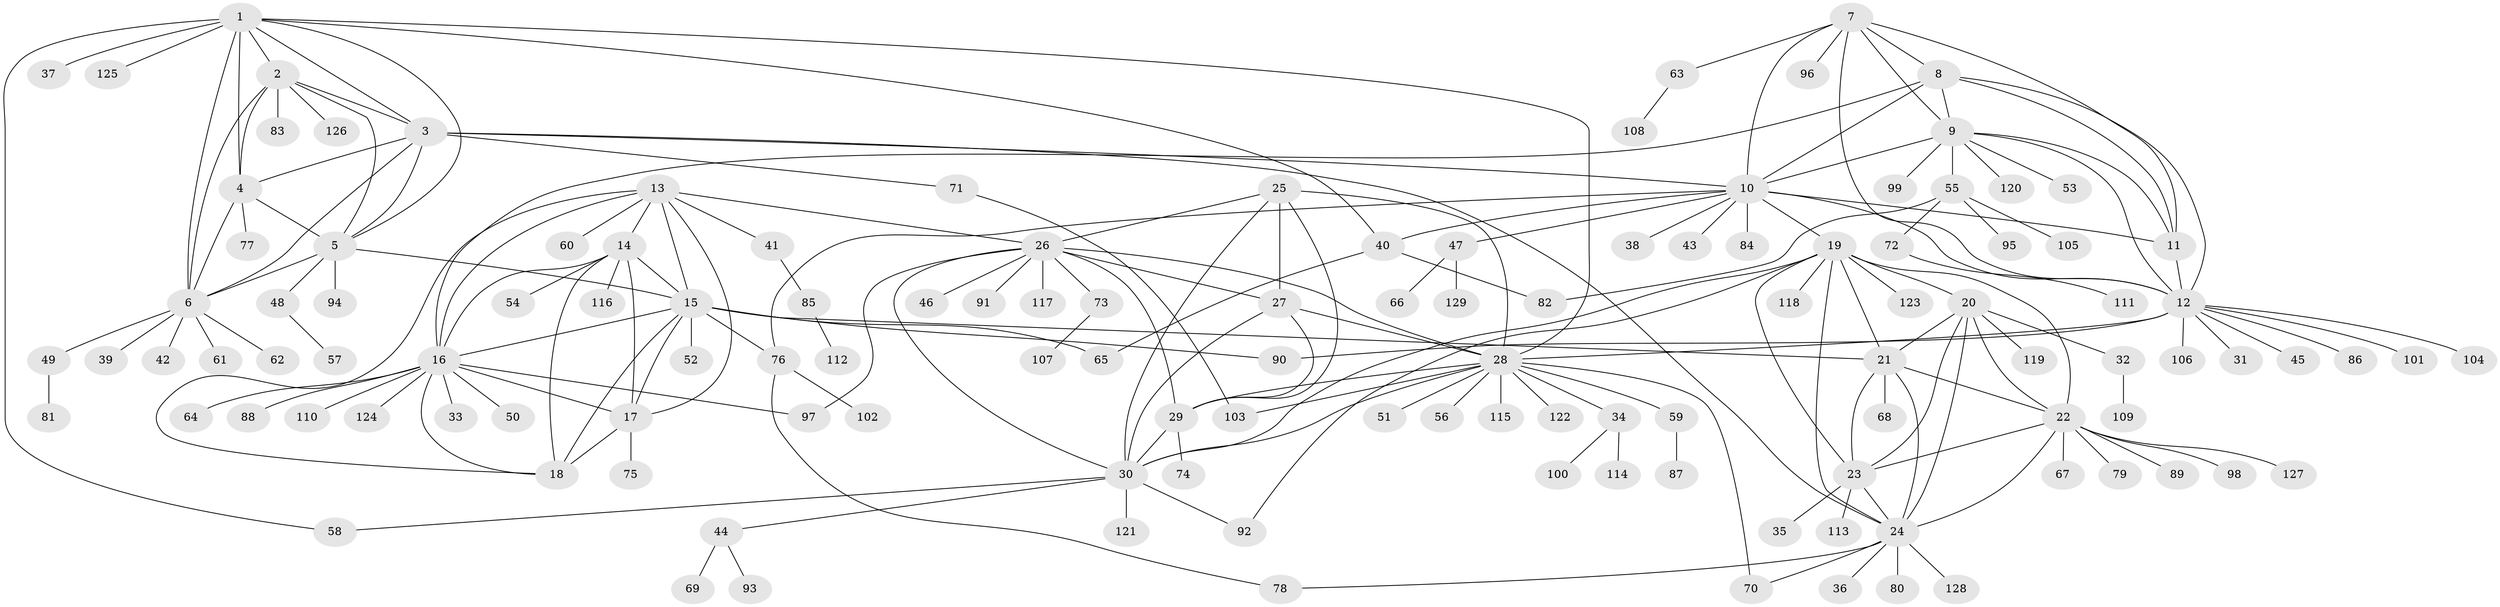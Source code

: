 // Generated by graph-tools (version 1.1) at 2025/26/03/09/25 03:26:46]
// undirected, 129 vertices, 195 edges
graph export_dot {
graph [start="1"]
  node [color=gray90,style=filled];
  1;
  2;
  3;
  4;
  5;
  6;
  7;
  8;
  9;
  10;
  11;
  12;
  13;
  14;
  15;
  16;
  17;
  18;
  19;
  20;
  21;
  22;
  23;
  24;
  25;
  26;
  27;
  28;
  29;
  30;
  31;
  32;
  33;
  34;
  35;
  36;
  37;
  38;
  39;
  40;
  41;
  42;
  43;
  44;
  45;
  46;
  47;
  48;
  49;
  50;
  51;
  52;
  53;
  54;
  55;
  56;
  57;
  58;
  59;
  60;
  61;
  62;
  63;
  64;
  65;
  66;
  67;
  68;
  69;
  70;
  71;
  72;
  73;
  74;
  75;
  76;
  77;
  78;
  79;
  80;
  81;
  82;
  83;
  84;
  85;
  86;
  87;
  88;
  89;
  90;
  91;
  92;
  93;
  94;
  95;
  96;
  97;
  98;
  99;
  100;
  101;
  102;
  103;
  104;
  105;
  106;
  107;
  108;
  109;
  110;
  111;
  112;
  113;
  114;
  115;
  116;
  117;
  118;
  119;
  120;
  121;
  122;
  123;
  124;
  125;
  126;
  127;
  128;
  129;
  1 -- 2;
  1 -- 3;
  1 -- 4;
  1 -- 5;
  1 -- 6;
  1 -- 28;
  1 -- 37;
  1 -- 40;
  1 -- 58;
  1 -- 125;
  2 -- 3;
  2 -- 4;
  2 -- 5;
  2 -- 6;
  2 -- 83;
  2 -- 126;
  3 -- 4;
  3 -- 5;
  3 -- 6;
  3 -- 10;
  3 -- 24;
  3 -- 71;
  4 -- 5;
  4 -- 6;
  4 -- 77;
  5 -- 6;
  5 -- 15;
  5 -- 48;
  5 -- 94;
  6 -- 39;
  6 -- 42;
  6 -- 49;
  6 -- 61;
  6 -- 62;
  7 -- 8;
  7 -- 9;
  7 -- 10;
  7 -- 11;
  7 -- 12;
  7 -- 63;
  7 -- 96;
  8 -- 9;
  8 -- 10;
  8 -- 11;
  8 -- 12;
  8 -- 16;
  9 -- 10;
  9 -- 11;
  9 -- 12;
  9 -- 53;
  9 -- 55;
  9 -- 99;
  9 -- 120;
  10 -- 11;
  10 -- 12;
  10 -- 19;
  10 -- 38;
  10 -- 40;
  10 -- 43;
  10 -- 47;
  10 -- 76;
  10 -- 84;
  11 -- 12;
  12 -- 28;
  12 -- 31;
  12 -- 45;
  12 -- 86;
  12 -- 90;
  12 -- 101;
  12 -- 104;
  12 -- 106;
  13 -- 14;
  13 -- 15;
  13 -- 16;
  13 -- 17;
  13 -- 18;
  13 -- 26;
  13 -- 41;
  13 -- 60;
  14 -- 15;
  14 -- 16;
  14 -- 17;
  14 -- 18;
  14 -- 54;
  14 -- 116;
  15 -- 16;
  15 -- 17;
  15 -- 18;
  15 -- 21;
  15 -- 52;
  15 -- 65;
  15 -- 76;
  15 -- 90;
  16 -- 17;
  16 -- 18;
  16 -- 33;
  16 -- 50;
  16 -- 64;
  16 -- 88;
  16 -- 97;
  16 -- 110;
  16 -- 124;
  17 -- 18;
  17 -- 75;
  19 -- 20;
  19 -- 21;
  19 -- 22;
  19 -- 23;
  19 -- 24;
  19 -- 30;
  19 -- 92;
  19 -- 118;
  19 -- 123;
  20 -- 21;
  20 -- 22;
  20 -- 23;
  20 -- 24;
  20 -- 32;
  20 -- 119;
  21 -- 22;
  21 -- 23;
  21 -- 24;
  21 -- 68;
  22 -- 23;
  22 -- 24;
  22 -- 67;
  22 -- 79;
  22 -- 89;
  22 -- 98;
  22 -- 127;
  23 -- 24;
  23 -- 35;
  23 -- 113;
  24 -- 36;
  24 -- 70;
  24 -- 78;
  24 -- 80;
  24 -- 128;
  25 -- 26;
  25 -- 27;
  25 -- 28;
  25 -- 29;
  25 -- 30;
  26 -- 27;
  26 -- 28;
  26 -- 29;
  26 -- 30;
  26 -- 46;
  26 -- 73;
  26 -- 91;
  26 -- 97;
  26 -- 117;
  27 -- 28;
  27 -- 29;
  27 -- 30;
  28 -- 29;
  28 -- 30;
  28 -- 34;
  28 -- 51;
  28 -- 56;
  28 -- 59;
  28 -- 70;
  28 -- 103;
  28 -- 115;
  28 -- 122;
  29 -- 30;
  29 -- 74;
  30 -- 44;
  30 -- 58;
  30 -- 92;
  30 -- 121;
  32 -- 109;
  34 -- 100;
  34 -- 114;
  40 -- 65;
  40 -- 82;
  41 -- 85;
  44 -- 69;
  44 -- 93;
  47 -- 66;
  47 -- 129;
  48 -- 57;
  49 -- 81;
  55 -- 72;
  55 -- 82;
  55 -- 95;
  55 -- 105;
  59 -- 87;
  63 -- 108;
  71 -- 103;
  72 -- 111;
  73 -- 107;
  76 -- 78;
  76 -- 102;
  85 -- 112;
}
